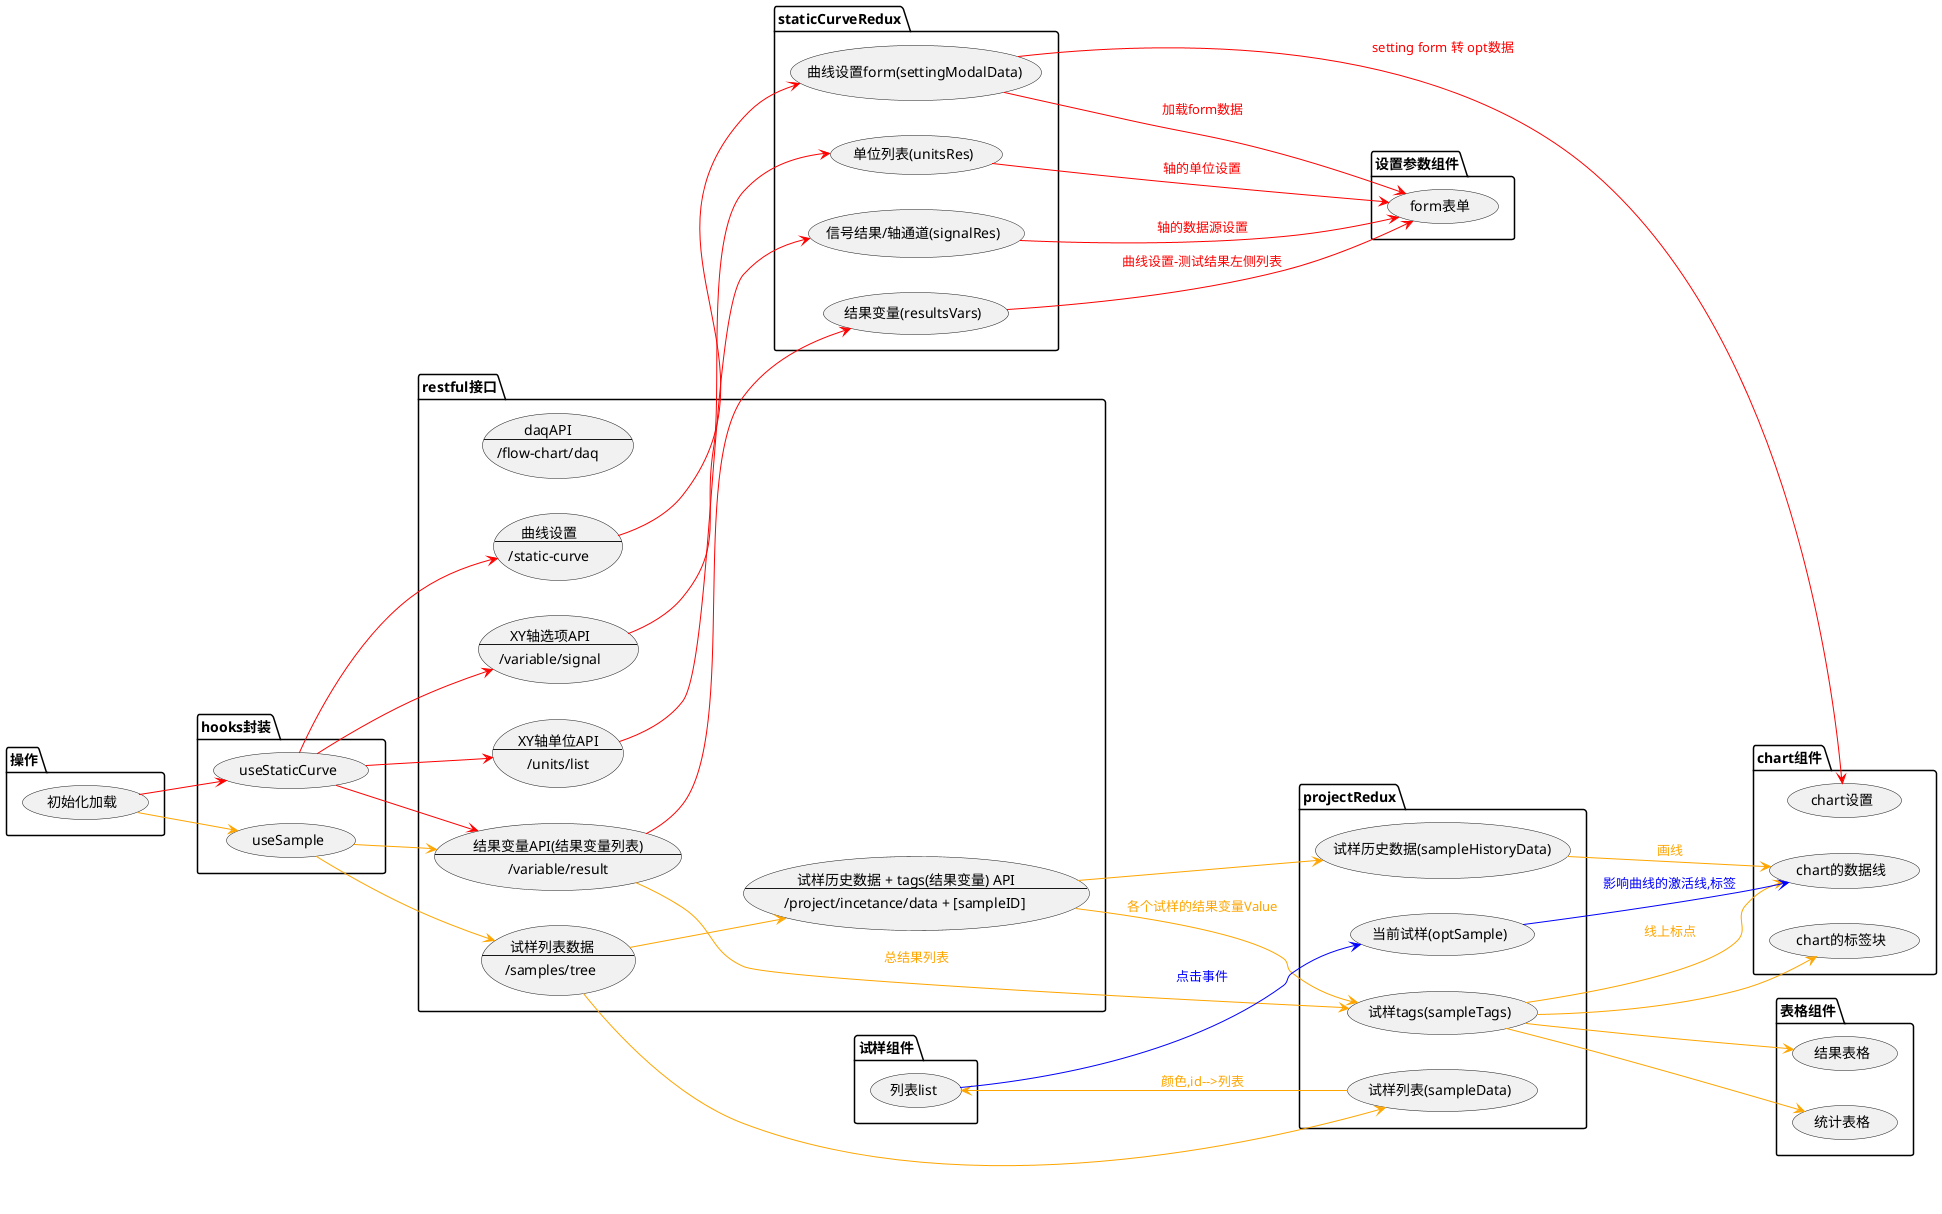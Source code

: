 @startuml
left to right direction

package 操作 {
    usecase 初始化 as "初始化加载"
}

package hooks封装 {
    usecase useSample
    usecase useStaticCurve
}

package restful接口 {
    usecase daqAPI as "
        daqAPI
        ---
        /flow-chart/daq
    "
    usecase 曲线设置API as "
        曲线设置
        ---
        /static-curve
    "
    usecase XY轴选项API as "
        XY轴选项API
        ---
        /variable/signal
    "
    usecase XY轴单位API as "
        XY轴单位API
        ---
        /units/list
    "
    usecase 结果变量API as "
        结果变量API(结果变量列表)
        ---
        /variable/result
    "
    usecase 试样列表API as "
        试样列表数据
        ---
        /samples/tree 
    "
    usecase 试样历史数据API as "
        试样历史数据 + tags(结果变量) API
        ---
        /project/incetance/data + [sampleID] 
    "
}

package projectRedux {
    usecase sampleData as "试样列表(sampleData)"
    usecase optSample as "当前试样(optSample)"
    usecase sampleHistoryData as "试样历史数据(sampleHistoryData)"
    usecase sampleTags as "试样tags(sampleTags)"
}

package staticCurveRedux {
    usecase settingModalData as "曲线设置form(settingModalData)"
    usecase unitsRes as "单位列表(unitsRes)"
    usecase signalRes as "信号结果/轴通道(signalRes)"
    usecase resultsVars as "结果变量(resultsVars)"
}

package chart组件 {
    usecase "chart设置" as chartOptRender
    usecase "chart的数据线" as chartDataRender
    usecase "chart的标签块" as chartTagBlock
}

package 设置参数组件 {
    usecase "form表单" as settingInit
}

package 试样组件 {
    usecase "列表list" as samplesInit
}

package 表格组件 {
    usecase 结果表格
    usecase 统计表格
}

' 曲线数据相关初始化
初始化 --> useSample #orange
useSample --> 试样列表API #orange
试样列表API --> 试样历史数据API #orange
试样历史数据API --> sampleHistoryData #orange
sampleHistoryData --> chartDataRender #line:orange;text:orange : 画线

试样列表API --> sampleData #orange
sampleData --> samplesInit #line:orange;text:orange : 颜色,id-->列表

useSample --> 结果变量API #orange
结果变量API --> sampleTags #line:orange;text:orange : 总结果列表
试样历史数据API --> sampleTags #line:orange;text:orange : 各个试样的结果变量Value
sampleTags --> chartDataRender #line:orange;text:orange : 线上标点
sampleTags --> chartTagBlock #orange
sampleTags --> 结果表格 #orange
sampleTags --> 统计表格 #orange

' 曲线设置相关初始化
初始化 --> useStaticCurve #red
useStaticCurve --> 结果变量API #line:red;text:red
结果变量API --> resultsVars #line:red;text:red
resultsVars --> settingInit #line:red;text:red : 曲线设置-测试结果左侧列表

useStaticCurve --> 曲线设置API #line:red;text:red
曲线设置API --> settingModalData #red
settingModalData --> chartOptRender #line:red;text:red : setting form 转 opt数据
settingModalData --> settingInit #line:red;text:red : 加载form数据

useStaticCurve --> XY轴单位API #red
XY轴单位API --> signalRes #red
signalRes --> settingInit #line:red;text:red : 轴的数据源设置

useStaticCurve --> XY轴选项API #line:red;text:red
XY轴选项API --> unitsRes #red
unitsRes --> settingInit #line:red;text:red : 轴的单位设置

' 其他操作
samplesInit --> optSample #line:blue;text:blue : 点击事件
optSample --> chartDataRender #line:blue;text:blue : 影响曲线的激活线,标签
@enduml